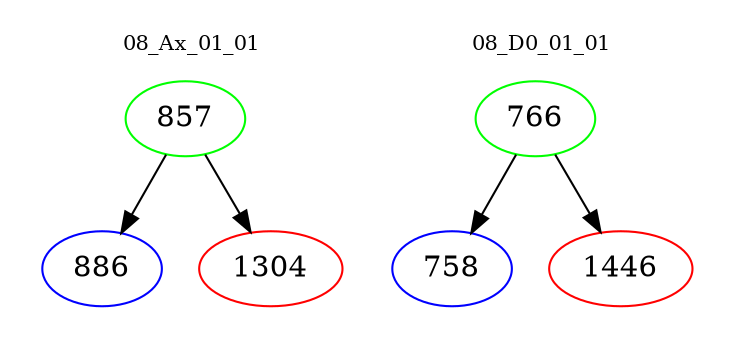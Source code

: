 digraph{
subgraph cluster_0 {
color = white
label = "08_Ax_01_01";
fontsize=10;
T0_857 [label="857", color="green"]
T0_857 -> T0_886 [color="black"]
T0_886 [label="886", color="blue"]
T0_857 -> T0_1304 [color="black"]
T0_1304 [label="1304", color="red"]
}
subgraph cluster_1 {
color = white
label = "08_D0_01_01";
fontsize=10;
T1_766 [label="766", color="green"]
T1_766 -> T1_758 [color="black"]
T1_758 [label="758", color="blue"]
T1_766 -> T1_1446 [color="black"]
T1_1446 [label="1446", color="red"]
}
}
